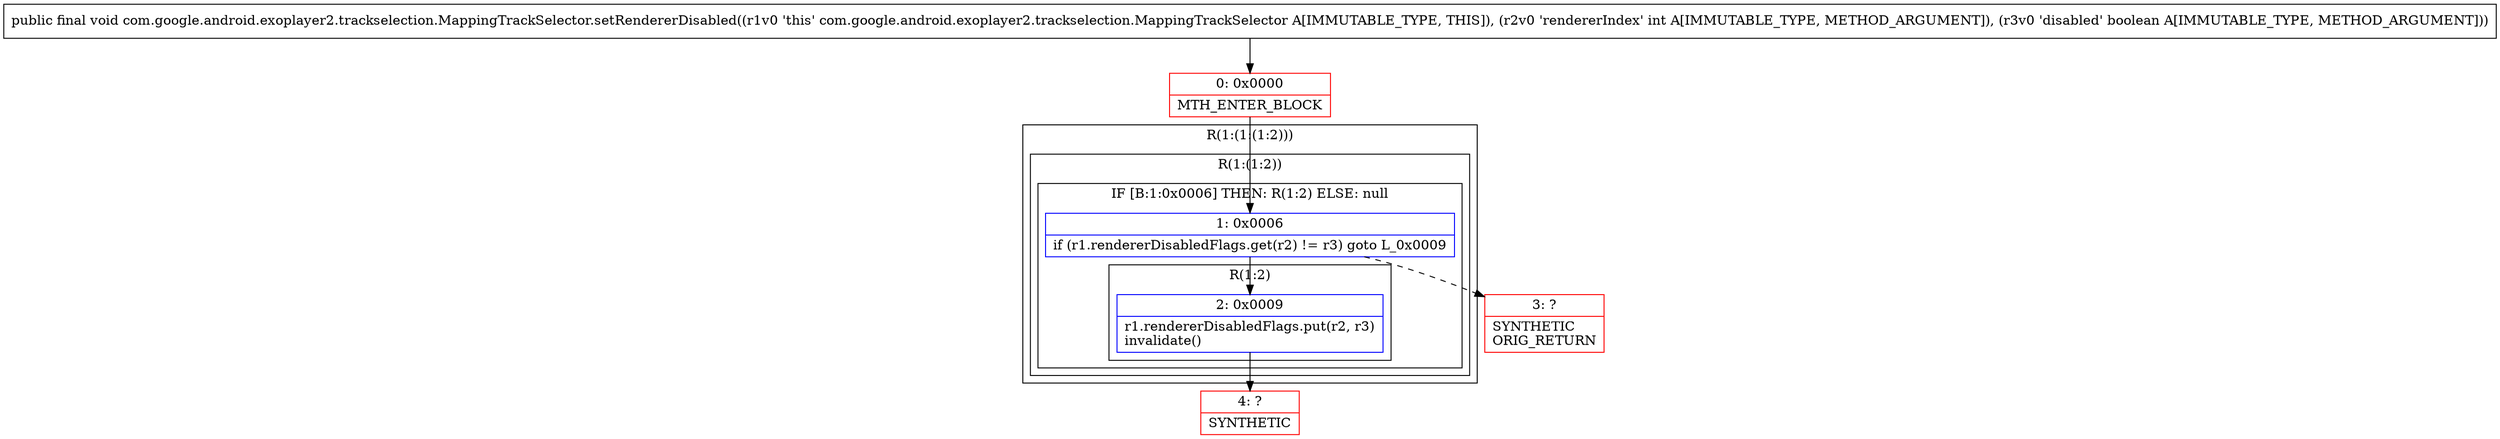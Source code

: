 digraph "CFG forcom.google.android.exoplayer2.trackselection.MappingTrackSelector.setRendererDisabled(IZ)V" {
subgraph cluster_Region_723331484 {
label = "R(1:(1:(1:2)))";
node [shape=record,color=blue];
subgraph cluster_Region_1888338385 {
label = "R(1:(1:2))";
node [shape=record,color=blue];
subgraph cluster_IfRegion_1230061765 {
label = "IF [B:1:0x0006] THEN: R(1:2) ELSE: null";
node [shape=record,color=blue];
Node_1 [shape=record,label="{1\:\ 0x0006|if (r1.rendererDisabledFlags.get(r2) != r3) goto L_0x0009\l}"];
subgraph cluster_Region_32027450 {
label = "R(1:2)";
node [shape=record,color=blue];
Node_2 [shape=record,label="{2\:\ 0x0009|r1.rendererDisabledFlags.put(r2, r3)\linvalidate()\l}"];
}
}
}
}
Node_0 [shape=record,color=red,label="{0\:\ 0x0000|MTH_ENTER_BLOCK\l}"];
Node_3 [shape=record,color=red,label="{3\:\ ?|SYNTHETIC\lORIG_RETURN\l}"];
Node_4 [shape=record,color=red,label="{4\:\ ?|SYNTHETIC\l}"];
MethodNode[shape=record,label="{public final void com.google.android.exoplayer2.trackselection.MappingTrackSelector.setRendererDisabled((r1v0 'this' com.google.android.exoplayer2.trackselection.MappingTrackSelector A[IMMUTABLE_TYPE, THIS]), (r2v0 'rendererIndex' int A[IMMUTABLE_TYPE, METHOD_ARGUMENT]), (r3v0 'disabled' boolean A[IMMUTABLE_TYPE, METHOD_ARGUMENT])) }"];
MethodNode -> Node_0;
Node_1 -> Node_2;
Node_1 -> Node_3[style=dashed];
Node_2 -> Node_4;
Node_0 -> Node_1;
}

